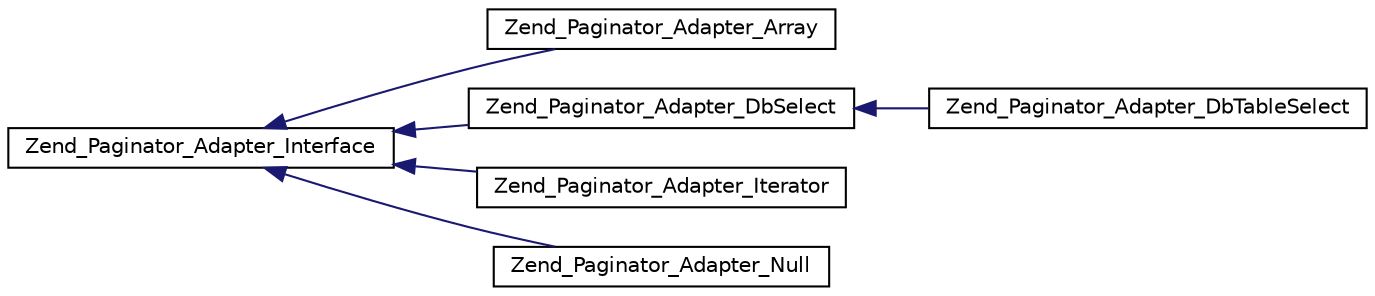 digraph G
{
  edge [fontname="Helvetica",fontsize="10",labelfontname="Helvetica",labelfontsize="10"];
  node [fontname="Helvetica",fontsize="10",shape=record];
  rankdir="LR";
  Node1 [label="Zend_Paginator_Adapter_Interface",height=0.2,width=0.4,color="black", fillcolor="white", style="filled",URL="$interface_zend___paginator___adapter___interface.html"];
  Node1 -> Node2 [dir="back",color="midnightblue",fontsize="10",style="solid",fontname="Helvetica"];
  Node2 [label="Zend_Paginator_Adapter_Array",height=0.2,width=0.4,color="black", fillcolor="white", style="filled",URL="$class_zend___paginator___adapter___array.html"];
  Node1 -> Node3 [dir="back",color="midnightblue",fontsize="10",style="solid",fontname="Helvetica"];
  Node3 [label="Zend_Paginator_Adapter_DbSelect",height=0.2,width=0.4,color="black", fillcolor="white", style="filled",URL="$class_zend___paginator___adapter___db_select.html"];
  Node3 -> Node4 [dir="back",color="midnightblue",fontsize="10",style="solid",fontname="Helvetica"];
  Node4 [label="Zend_Paginator_Adapter_DbTableSelect",height=0.2,width=0.4,color="black", fillcolor="white", style="filled",URL="$class_zend___paginator___adapter___db_table_select.html"];
  Node1 -> Node5 [dir="back",color="midnightblue",fontsize="10",style="solid",fontname="Helvetica"];
  Node5 [label="Zend_Paginator_Adapter_Iterator",height=0.2,width=0.4,color="black", fillcolor="white", style="filled",URL="$class_zend___paginator___adapter___iterator.html"];
  Node1 -> Node6 [dir="back",color="midnightblue",fontsize="10",style="solid",fontname="Helvetica"];
  Node6 [label="Zend_Paginator_Adapter_Null",height=0.2,width=0.4,color="black", fillcolor="white", style="filled",URL="$class_zend___paginator___adapter___null.html"];
}

